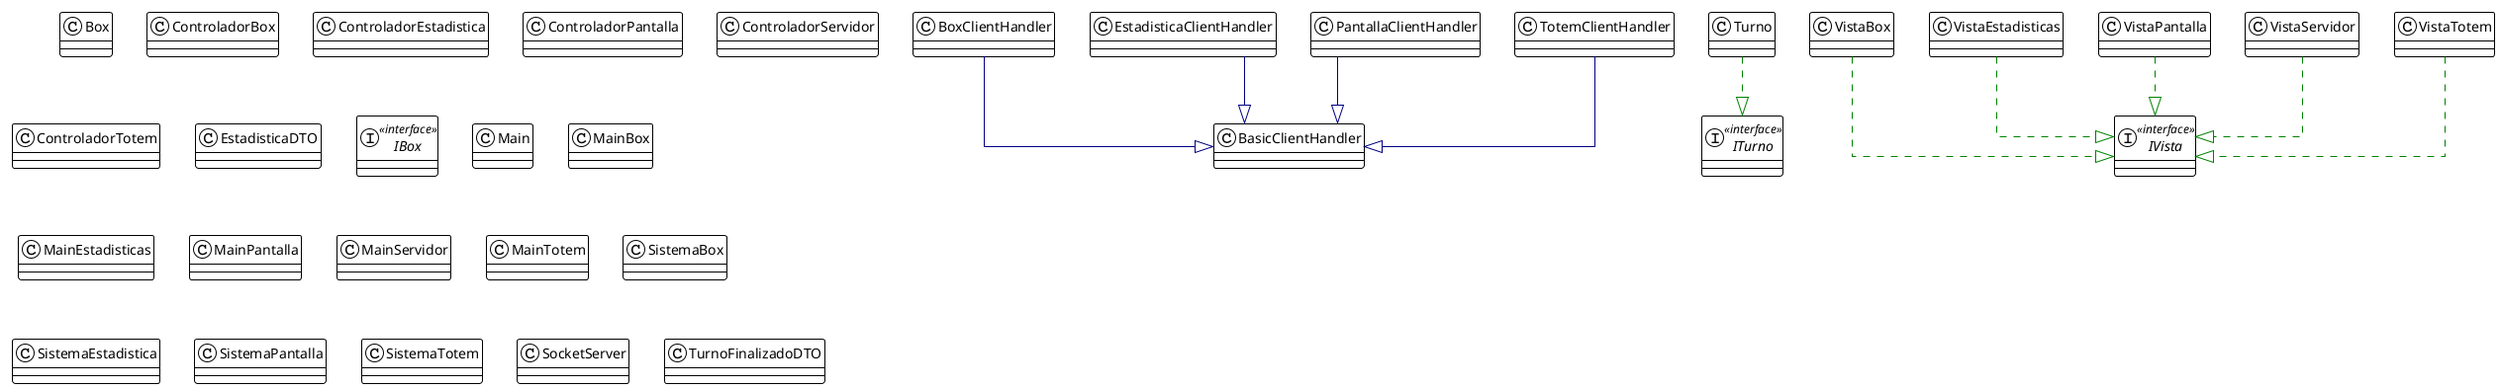 @startuml

!theme plain
top to bottom direction
skinparam linetype ortho

class BasicClientHandler
class Box
class BoxClientHandler
class ControladorBox
class ControladorEstadistica
class ControladorPantalla
class ControladorServidor
class ControladorTotem
class EstadisticaClientHandler
class EstadisticaDTO
interface IBox << interface >>
interface ITurno << interface >>
interface IVista << interface >>
class Main
class MainBox
class MainEstadisticas
class MainPantalla
class MainServidor
class MainTotem
class PantallaClientHandler
class SistemaBox
class SistemaEstadistica
class SistemaPantalla
class SistemaTotem
class SocketServer
class TotemClientHandler
class Turno
class TurnoFinalizadoDTO
class VistaBox
class VistaEstadisticas
class VistaPantalla
class VistaServidor
class VistaTotem

BoxClientHandler          -[#000082,plain]-^  BasicClientHandler       
EstadisticaClientHandler  -[#000082,plain]-^  BasicClientHandler       
PantallaClientHandler     -[#000082,plain]-^  BasicClientHandler       
TotemClientHandler        -[#000082,plain]-^  BasicClientHandler       
Turno                     -[#008200,dashed]-^  ITurno                   
VistaBox                  -[#008200,dashed]-^  IVista                   
VistaEstadisticas         -[#008200,dashed]-^  IVista                   
VistaPantalla             -[#008200,dashed]-^  IVista                   
VistaServidor             -[#008200,dashed]-^  IVista                   
VistaTotem                -[#008200,dashed]-^  IVista                   
@enduml
